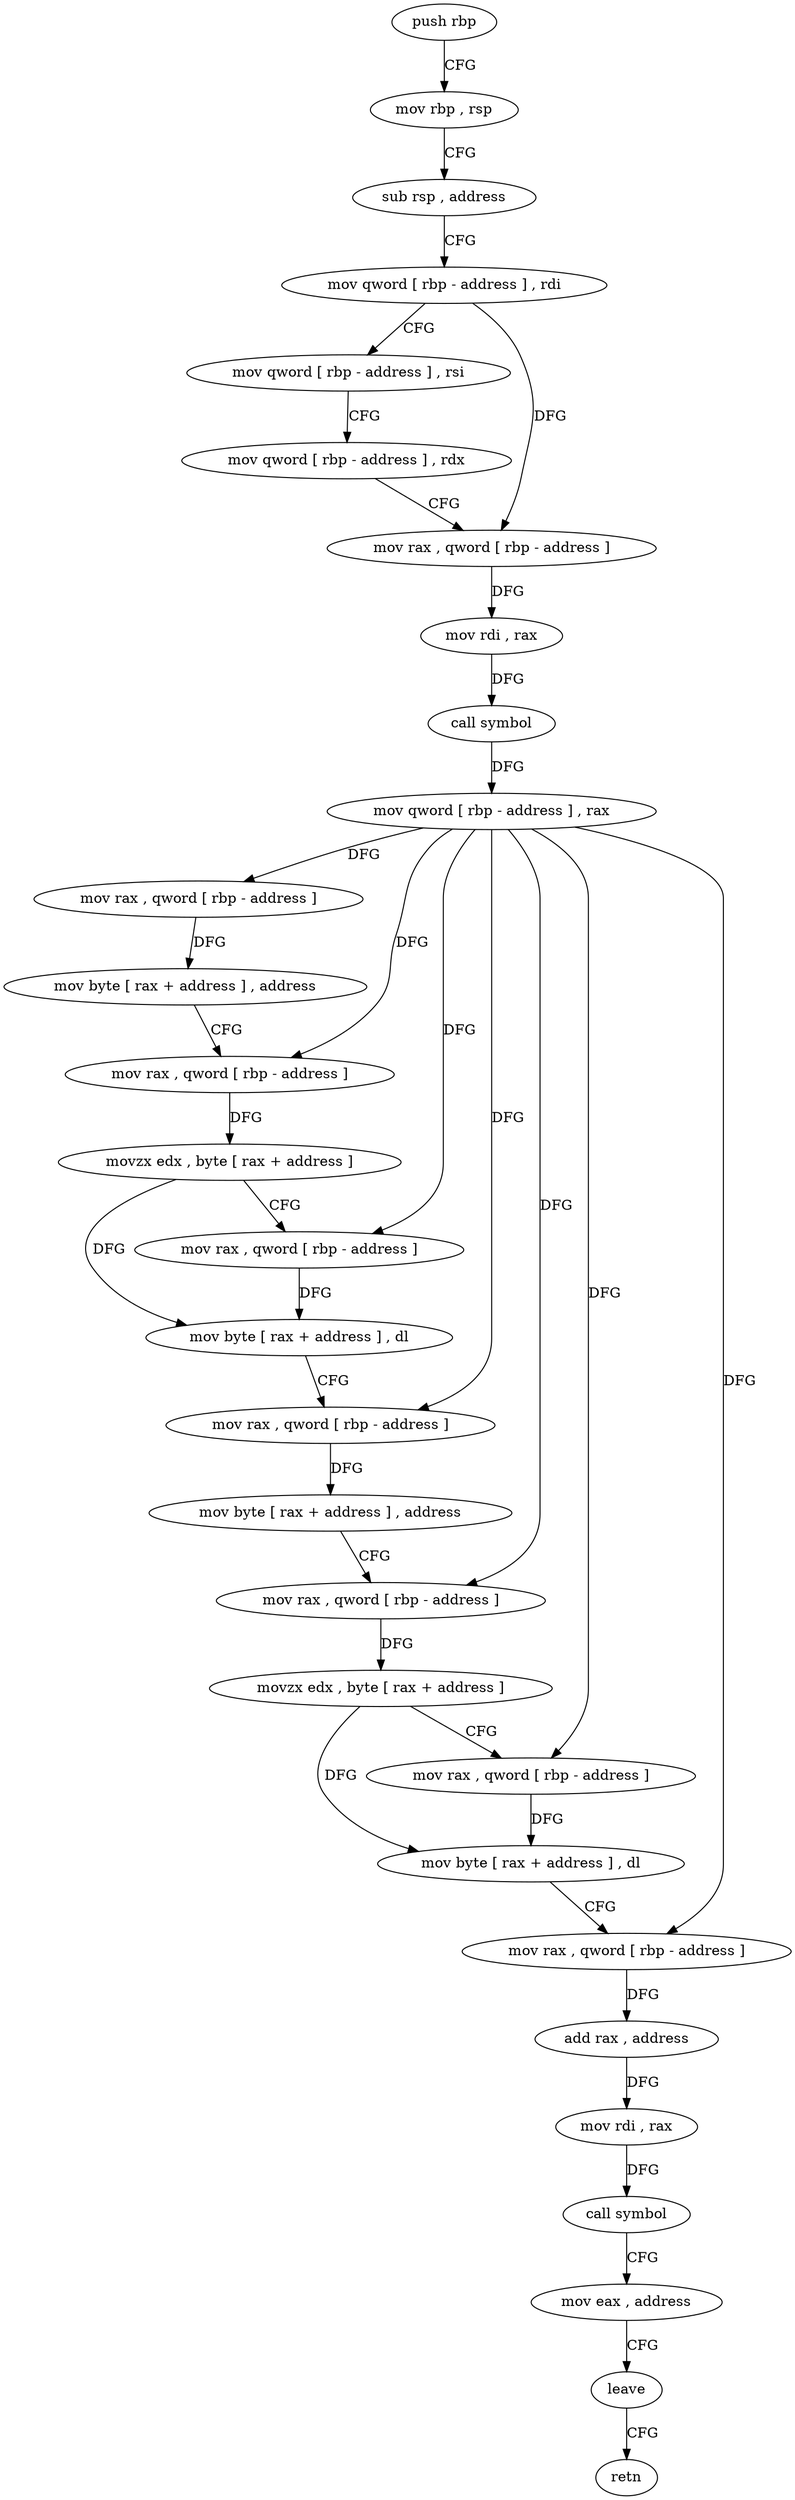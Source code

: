 digraph "func" {
"4265911" [label = "push rbp" ]
"4265912" [label = "mov rbp , rsp" ]
"4265915" [label = "sub rsp , address" ]
"4265919" [label = "mov qword [ rbp - address ] , rdi" ]
"4265923" [label = "mov qword [ rbp - address ] , rsi" ]
"4265927" [label = "mov qword [ rbp - address ] , rdx" ]
"4265931" [label = "mov rax , qword [ rbp - address ]" ]
"4265935" [label = "mov rdi , rax" ]
"4265938" [label = "call symbol" ]
"4265943" [label = "mov qword [ rbp - address ] , rax" ]
"4265947" [label = "mov rax , qword [ rbp - address ]" ]
"4265951" [label = "mov byte [ rax + address ] , address" ]
"4265955" [label = "mov rax , qword [ rbp - address ]" ]
"4265959" [label = "movzx edx , byte [ rax + address ]" ]
"4265963" [label = "mov rax , qword [ rbp - address ]" ]
"4265967" [label = "mov byte [ rax + address ] , dl" ]
"4265970" [label = "mov rax , qword [ rbp - address ]" ]
"4265974" [label = "mov byte [ rax + address ] , address" ]
"4265978" [label = "mov rax , qword [ rbp - address ]" ]
"4265982" [label = "movzx edx , byte [ rax + address ]" ]
"4265986" [label = "mov rax , qword [ rbp - address ]" ]
"4265990" [label = "mov byte [ rax + address ] , dl" ]
"4265993" [label = "mov rax , qword [ rbp - address ]" ]
"4265997" [label = "add rax , address" ]
"4266001" [label = "mov rdi , rax" ]
"4266004" [label = "call symbol" ]
"4266009" [label = "mov eax , address" ]
"4266014" [label = "leave" ]
"4266015" [label = "retn" ]
"4265911" -> "4265912" [ label = "CFG" ]
"4265912" -> "4265915" [ label = "CFG" ]
"4265915" -> "4265919" [ label = "CFG" ]
"4265919" -> "4265923" [ label = "CFG" ]
"4265919" -> "4265931" [ label = "DFG" ]
"4265923" -> "4265927" [ label = "CFG" ]
"4265927" -> "4265931" [ label = "CFG" ]
"4265931" -> "4265935" [ label = "DFG" ]
"4265935" -> "4265938" [ label = "DFG" ]
"4265938" -> "4265943" [ label = "DFG" ]
"4265943" -> "4265947" [ label = "DFG" ]
"4265943" -> "4265955" [ label = "DFG" ]
"4265943" -> "4265963" [ label = "DFG" ]
"4265943" -> "4265970" [ label = "DFG" ]
"4265943" -> "4265978" [ label = "DFG" ]
"4265943" -> "4265986" [ label = "DFG" ]
"4265943" -> "4265993" [ label = "DFG" ]
"4265947" -> "4265951" [ label = "DFG" ]
"4265951" -> "4265955" [ label = "CFG" ]
"4265955" -> "4265959" [ label = "DFG" ]
"4265959" -> "4265963" [ label = "CFG" ]
"4265959" -> "4265967" [ label = "DFG" ]
"4265963" -> "4265967" [ label = "DFG" ]
"4265967" -> "4265970" [ label = "CFG" ]
"4265970" -> "4265974" [ label = "DFG" ]
"4265974" -> "4265978" [ label = "CFG" ]
"4265978" -> "4265982" [ label = "DFG" ]
"4265982" -> "4265986" [ label = "CFG" ]
"4265982" -> "4265990" [ label = "DFG" ]
"4265986" -> "4265990" [ label = "DFG" ]
"4265990" -> "4265993" [ label = "CFG" ]
"4265993" -> "4265997" [ label = "DFG" ]
"4265997" -> "4266001" [ label = "DFG" ]
"4266001" -> "4266004" [ label = "DFG" ]
"4266004" -> "4266009" [ label = "CFG" ]
"4266009" -> "4266014" [ label = "CFG" ]
"4266014" -> "4266015" [ label = "CFG" ]
}
